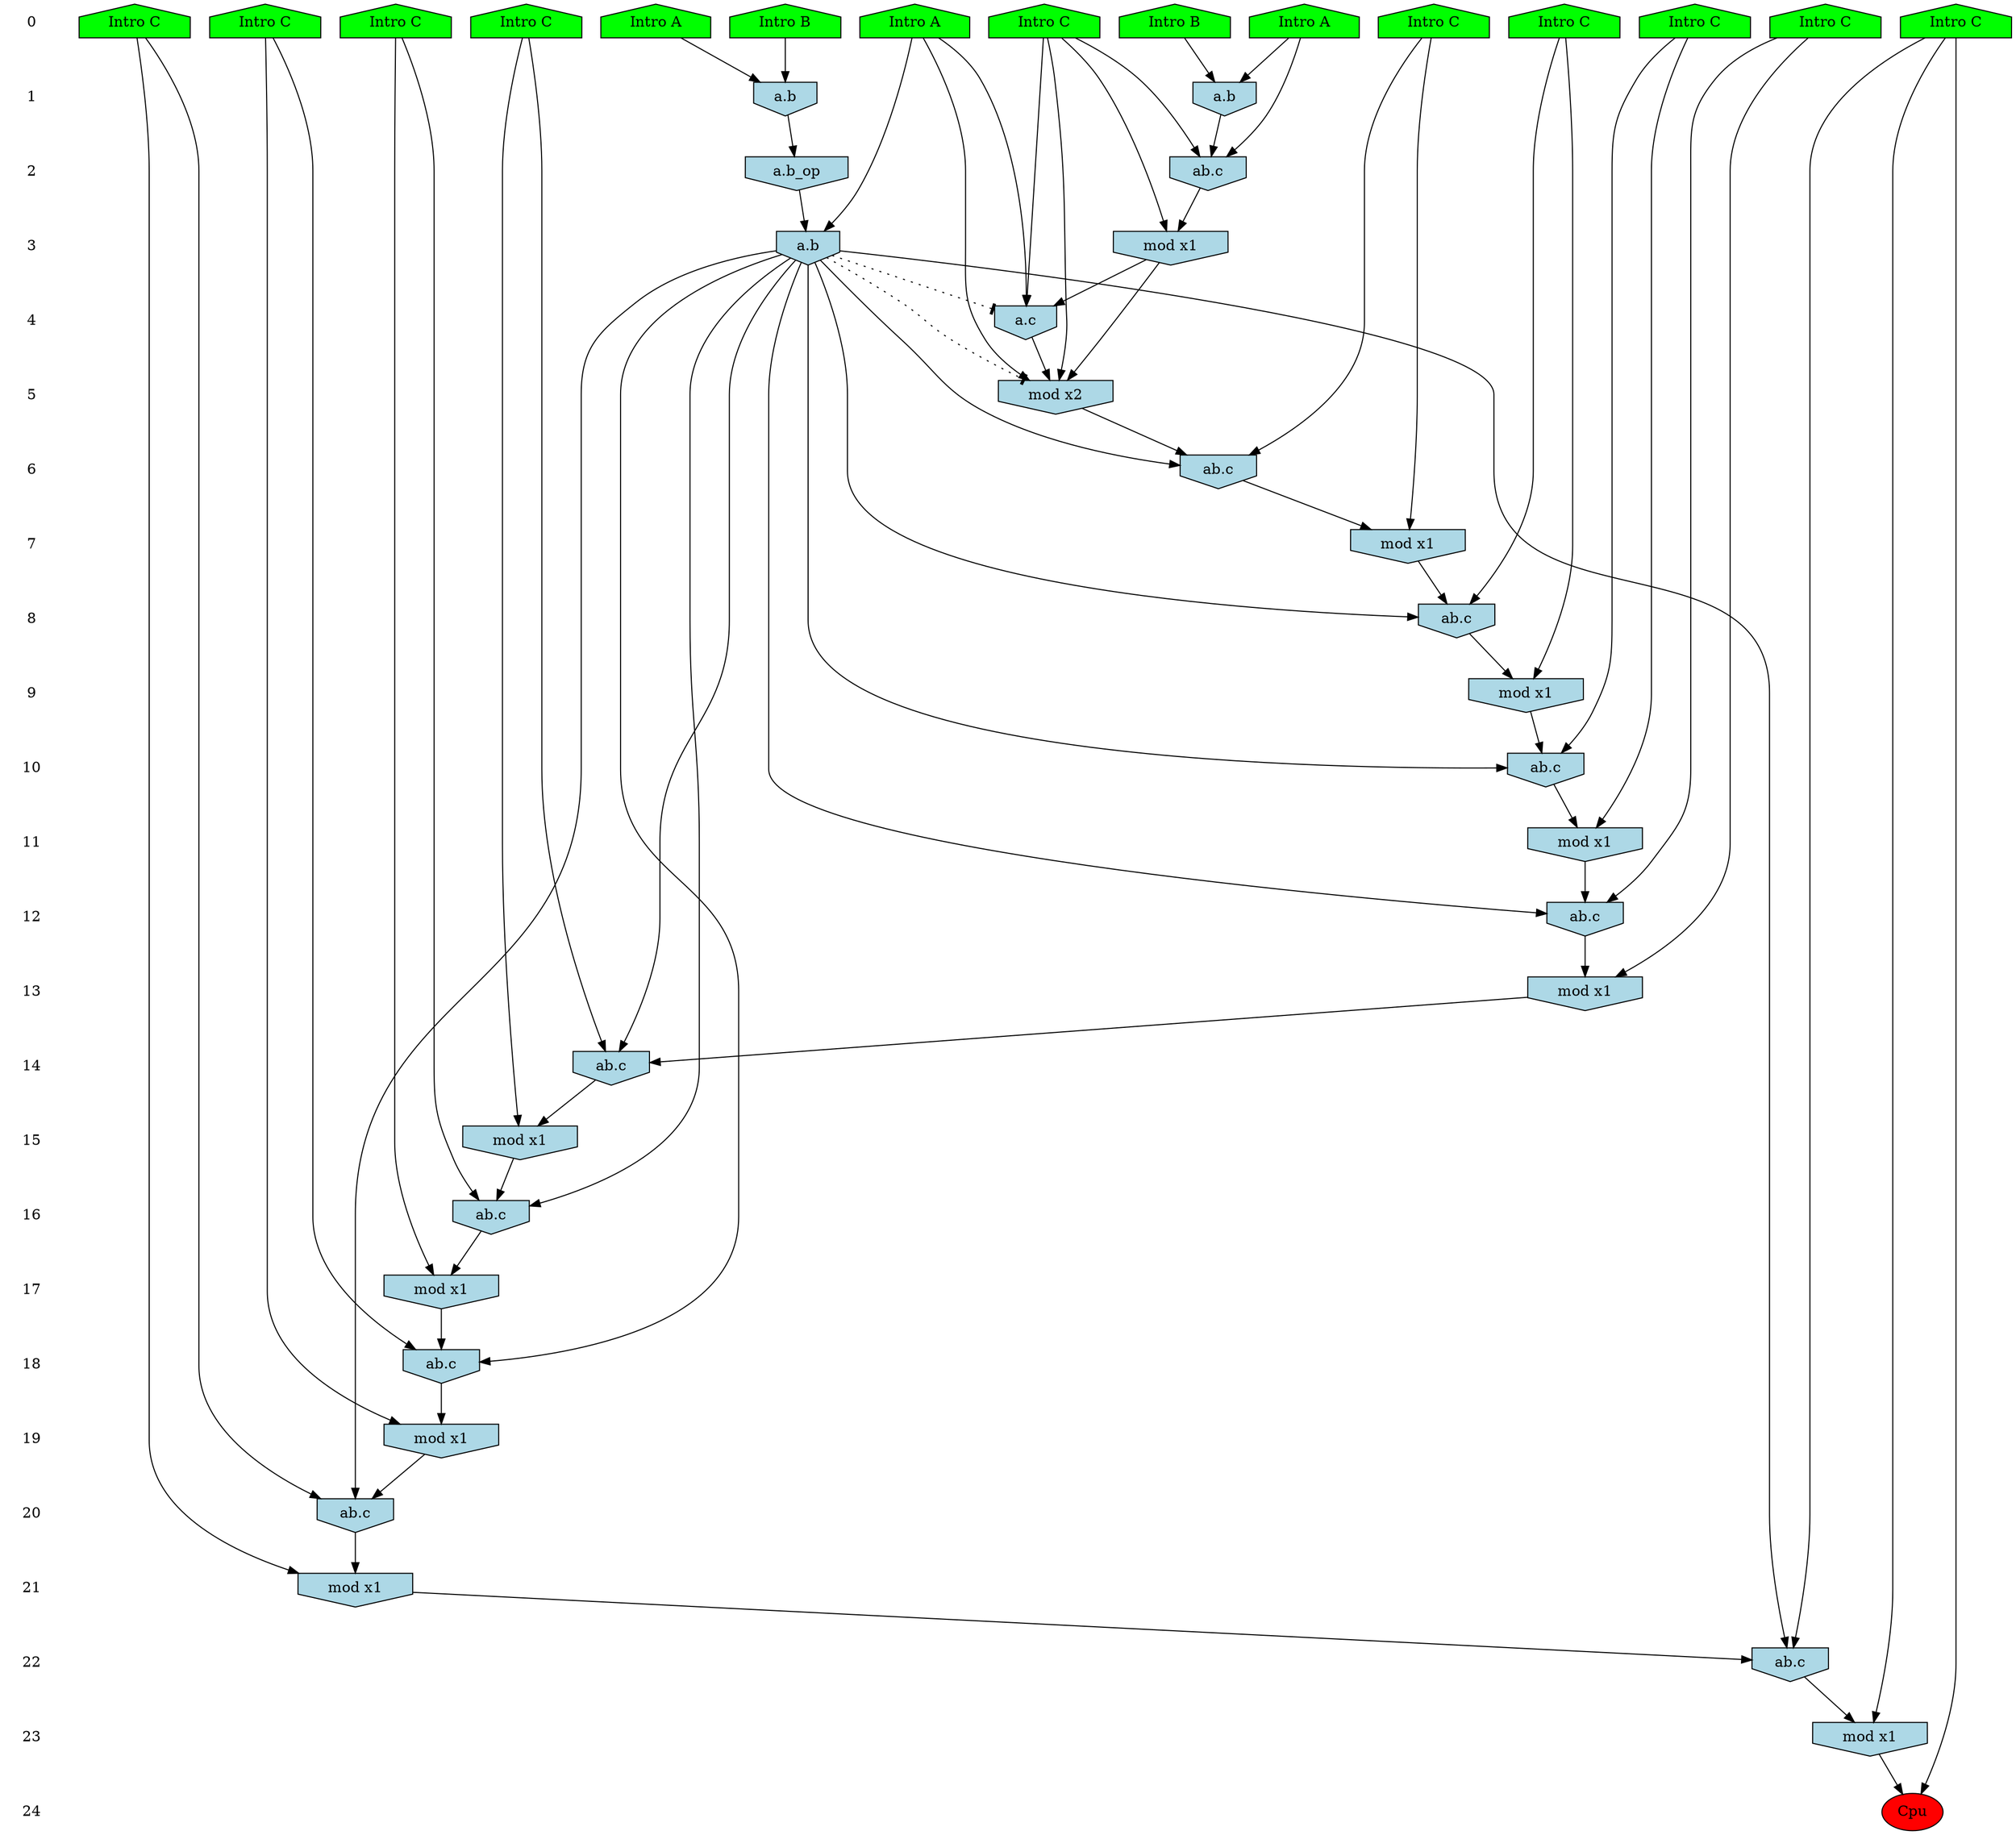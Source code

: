 /* Compression of 1 causal flows obtained in average at 1.684075E+01 t.u */
/* Compressed causal flows were: [2916] */
digraph G{
 ranksep=.5 ; 
{ rank = same ; "0" [shape=plaintext] ; node_1 [label ="Intro B", shape=house, style=filled, fillcolor=green] ;
node_2 [label ="Intro A", shape=house, style=filled, fillcolor=green] ;
node_3 [label ="Intro A", shape=house, style=filled, fillcolor=green] ;
node_4 [label ="Intro B", shape=house, style=filled, fillcolor=green] ;
node_5 [label ="Intro A", shape=house, style=filled, fillcolor=green] ;
node_6 [label ="Intro C", shape=house, style=filled, fillcolor=green] ;
node_7 [label ="Intro C", shape=house, style=filled, fillcolor=green] ;
node_8 [label ="Intro C", shape=house, style=filled, fillcolor=green] ;
node_9 [label ="Intro C", shape=house, style=filled, fillcolor=green] ;
node_10 [label ="Intro C", shape=house, style=filled, fillcolor=green] ;
node_11 [label ="Intro C", shape=house, style=filled, fillcolor=green] ;
node_12 [label ="Intro C", shape=house, style=filled, fillcolor=green] ;
node_13 [label ="Intro C", shape=house, style=filled, fillcolor=green] ;
node_14 [label ="Intro C", shape=house, style=filled, fillcolor=green] ;
node_15 [label ="Intro C", shape=house, style=filled, fillcolor=green] ;
}
{ rank = same ; "1" [shape=plaintext] ; node_16 [label="a.b", shape=invhouse, style=filled, fillcolor = lightblue] ;
node_18 [label="a.b", shape=invhouse, style=filled, fillcolor = lightblue] ;
}
{ rank = same ; "2" [shape=plaintext] ; node_17 [label="ab.c", shape=invhouse, style=filled, fillcolor = lightblue] ;
node_22 [label="a.b_op", shape=invhouse, style=filled, fillcolor = lightblue] ;
}
{ rank = same ; "3" [shape=plaintext] ; node_19 [label="mod x1", shape=invhouse, style=filled, fillcolor = lightblue] ;
node_23 [label="a.b", shape=invhouse, style=filled, fillcolor = lightblue] ;
}
{ rank = same ; "4" [shape=plaintext] ; node_20 [label="a.c", shape=invhouse, style=filled, fillcolor = lightblue] ;
}
{ rank = same ; "5" [shape=plaintext] ; node_21 [label="mod x2", shape=invhouse, style=filled, fillcolor = lightblue] ;
}
{ rank = same ; "6" [shape=plaintext] ; node_24 [label="ab.c", shape=invhouse, style=filled, fillcolor = lightblue] ;
}
{ rank = same ; "7" [shape=plaintext] ; node_25 [label="mod x1", shape=invhouse, style=filled, fillcolor = lightblue] ;
}
{ rank = same ; "8" [shape=plaintext] ; node_26 [label="ab.c", shape=invhouse, style=filled, fillcolor = lightblue] ;
}
{ rank = same ; "9" [shape=plaintext] ; node_27 [label="mod x1", shape=invhouse, style=filled, fillcolor = lightblue] ;
}
{ rank = same ; "10" [shape=plaintext] ; node_28 [label="ab.c", shape=invhouse, style=filled, fillcolor = lightblue] ;
}
{ rank = same ; "11" [shape=plaintext] ; node_29 [label="mod x1", shape=invhouse, style=filled, fillcolor = lightblue] ;
}
{ rank = same ; "12" [shape=plaintext] ; node_30 [label="ab.c", shape=invhouse, style=filled, fillcolor = lightblue] ;
}
{ rank = same ; "13" [shape=plaintext] ; node_31 [label="mod x1", shape=invhouse, style=filled, fillcolor = lightblue] ;
}
{ rank = same ; "14" [shape=plaintext] ; node_32 [label="ab.c", shape=invhouse, style=filled, fillcolor = lightblue] ;
}
{ rank = same ; "15" [shape=plaintext] ; node_33 [label="mod x1", shape=invhouse, style=filled, fillcolor = lightblue] ;
}
{ rank = same ; "16" [shape=plaintext] ; node_34 [label="ab.c", shape=invhouse, style=filled, fillcolor = lightblue] ;
}
{ rank = same ; "17" [shape=plaintext] ; node_35 [label="mod x1", shape=invhouse, style=filled, fillcolor = lightblue] ;
}
{ rank = same ; "18" [shape=plaintext] ; node_36 [label="ab.c", shape=invhouse, style=filled, fillcolor = lightblue] ;
}
{ rank = same ; "19" [shape=plaintext] ; node_37 [label="mod x1", shape=invhouse, style=filled, fillcolor = lightblue] ;
}
{ rank = same ; "20" [shape=plaintext] ; node_38 [label="ab.c", shape=invhouse, style=filled, fillcolor = lightblue] ;
}
{ rank = same ; "21" [shape=plaintext] ; node_39 [label="mod x1", shape=invhouse, style=filled, fillcolor = lightblue] ;
}
{ rank = same ; "22" [shape=plaintext] ; node_40 [label="ab.c", shape=invhouse, style=filled, fillcolor = lightblue] ;
}
{ rank = same ; "23" [shape=plaintext] ; node_41 [label="mod x1", shape=invhouse, style=filled, fillcolor = lightblue] ;
}
{ rank = same ; "24" [shape=plaintext] ; node_42 [label ="Cpu", style=filled, fillcolor=red] ;
}
"0" -> "1" [style="invis"]; 
"1" -> "2" [style="invis"]; 
"2" -> "3" [style="invis"]; 
"3" -> "4" [style="invis"]; 
"4" -> "5" [style="invis"]; 
"5" -> "6" [style="invis"]; 
"6" -> "7" [style="invis"]; 
"7" -> "8" [style="invis"]; 
"8" -> "9" [style="invis"]; 
"9" -> "10" [style="invis"]; 
"10" -> "11" [style="invis"]; 
"11" -> "12" [style="invis"]; 
"12" -> "13" [style="invis"]; 
"13" -> "14" [style="invis"]; 
"14" -> "15" [style="invis"]; 
"15" -> "16" [style="invis"]; 
"16" -> "17" [style="invis"]; 
"17" -> "18" [style="invis"]; 
"18" -> "19" [style="invis"]; 
"19" -> "20" [style="invis"]; 
"20" -> "21" [style="invis"]; 
"21" -> "22" [style="invis"]; 
"22" -> "23" [style="invis"]; 
"23" -> "24" [style="invis"]; 
node_1 -> node_16
node_3 -> node_16
node_3 -> node_17
node_7 -> node_17
node_16 -> node_17
node_2 -> node_18
node_4 -> node_18
node_7 -> node_19
node_17 -> node_19
node_5 -> node_20
node_7 -> node_20
node_19 -> node_20
node_5 -> node_21
node_7 -> node_21
node_19 -> node_21
node_20 -> node_21
node_18 -> node_22
node_5 -> node_23
node_22 -> node_23
node_6 -> node_24
node_21 -> node_24
node_23 -> node_24
node_6 -> node_25
node_24 -> node_25
node_14 -> node_26
node_23 -> node_26
node_25 -> node_26
node_14 -> node_27
node_26 -> node_27
node_12 -> node_28
node_23 -> node_28
node_27 -> node_28
node_12 -> node_29
node_28 -> node_29
node_8 -> node_30
node_23 -> node_30
node_29 -> node_30
node_8 -> node_31
node_30 -> node_31
node_13 -> node_32
node_23 -> node_32
node_31 -> node_32
node_13 -> node_33
node_32 -> node_33
node_10 -> node_34
node_23 -> node_34
node_33 -> node_34
node_10 -> node_35
node_34 -> node_35
node_9 -> node_36
node_23 -> node_36
node_35 -> node_36
node_9 -> node_37
node_36 -> node_37
node_15 -> node_38
node_23 -> node_38
node_37 -> node_38
node_15 -> node_39
node_38 -> node_39
node_11 -> node_40
node_23 -> node_40
node_39 -> node_40
node_11 -> node_41
node_40 -> node_41
node_11 -> node_42
node_41 -> node_42
node_23 -> node_21 [style=dotted, arrowhead = tee] 
node_23 -> node_20 [style=dotted, arrowhead = tee] 
}
/*
 Dot generation time: 0.000203
*/